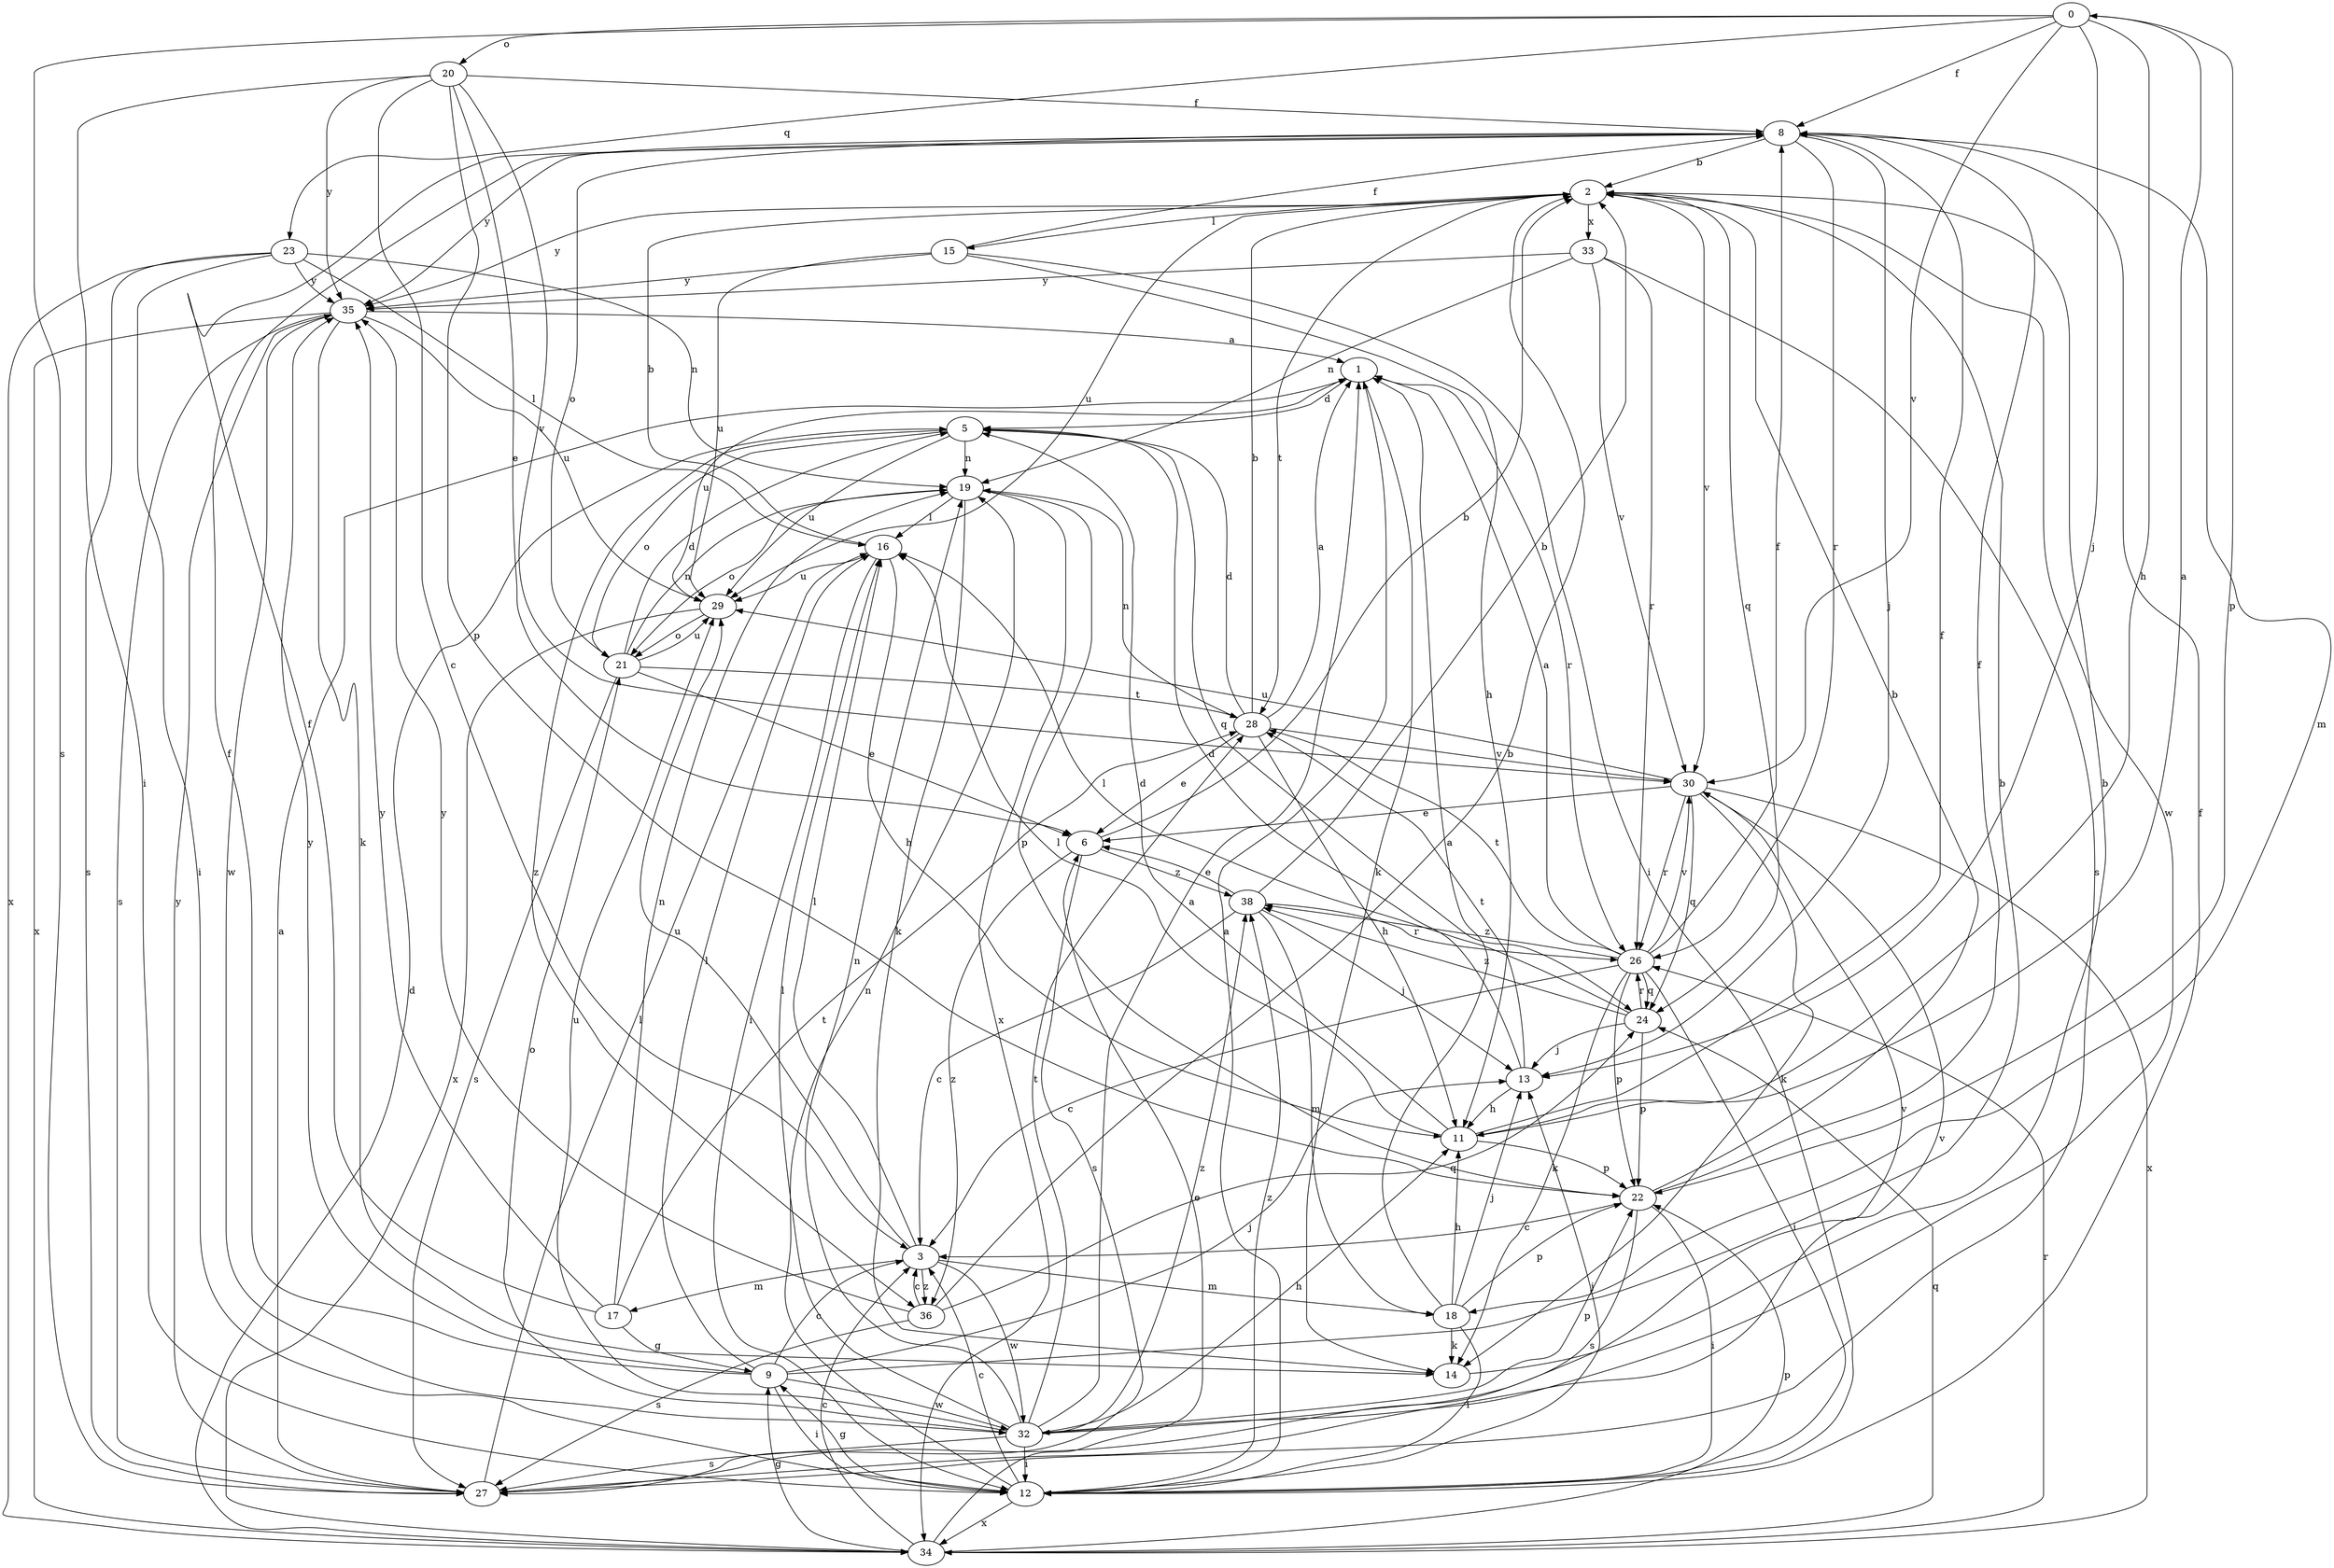 strict digraph  {
0;
1;
2;
3;
5;
6;
8;
9;
11;
12;
13;
14;
15;
16;
17;
18;
19;
20;
21;
22;
23;
24;
26;
27;
28;
29;
30;
32;
33;
34;
35;
36;
38;
0 -> 8  [label=f];
0 -> 11  [label=h];
0 -> 13  [label=j];
0 -> 20  [label=o];
0 -> 22  [label=p];
0 -> 23  [label=q];
0 -> 27  [label=s];
0 -> 30  [label=v];
1 -> 5  [label=d];
1 -> 14  [label=k];
1 -> 26  [label=r];
1 -> 29  [label=u];
2 -> 15  [label=l];
2 -> 24  [label=q];
2 -> 28  [label=t];
2 -> 29  [label=u];
2 -> 30  [label=v];
2 -> 32  [label=w];
2 -> 33  [label=x];
2 -> 35  [label=y];
3 -> 16  [label=l];
3 -> 17  [label=m];
3 -> 18  [label=m];
3 -> 29  [label=u];
3 -> 32  [label=w];
3 -> 36  [label=z];
5 -> 19  [label=n];
5 -> 21  [label=o];
5 -> 24  [label=q];
5 -> 29  [label=u];
5 -> 36  [label=z];
6 -> 2  [label=b];
6 -> 27  [label=s];
6 -> 36  [label=z];
6 -> 38  [label=z];
8 -> 2  [label=b];
8 -> 13  [label=j];
8 -> 18  [label=m];
8 -> 21  [label=o];
8 -> 26  [label=r];
8 -> 35  [label=y];
9 -> 2  [label=b];
9 -> 3  [label=c];
9 -> 8  [label=f];
9 -> 12  [label=i];
9 -> 13  [label=j];
9 -> 16  [label=l];
9 -> 32  [label=w];
9 -> 35  [label=y];
11 -> 0  [label=a];
11 -> 5  [label=d];
11 -> 8  [label=f];
11 -> 16  [label=l];
11 -> 22  [label=p];
12 -> 1  [label=a];
12 -> 3  [label=c];
12 -> 8  [label=f];
12 -> 9  [label=g];
12 -> 13  [label=j];
12 -> 19  [label=n];
12 -> 34  [label=x];
12 -> 38  [label=z];
13 -> 5  [label=d];
13 -> 11  [label=h];
13 -> 28  [label=t];
14 -> 2  [label=b];
15 -> 8  [label=f];
15 -> 11  [label=h];
15 -> 12  [label=i];
15 -> 29  [label=u];
15 -> 35  [label=y];
16 -> 2  [label=b];
16 -> 11  [label=h];
16 -> 12  [label=i];
16 -> 29  [label=u];
17 -> 8  [label=f];
17 -> 9  [label=g];
17 -> 19  [label=n];
17 -> 28  [label=t];
17 -> 35  [label=y];
18 -> 1  [label=a];
18 -> 11  [label=h];
18 -> 12  [label=i];
18 -> 13  [label=j];
18 -> 14  [label=k];
18 -> 22  [label=p];
19 -> 14  [label=k];
19 -> 16  [label=l];
19 -> 21  [label=o];
19 -> 22  [label=p];
19 -> 34  [label=x];
20 -> 3  [label=c];
20 -> 6  [label=e];
20 -> 8  [label=f];
20 -> 12  [label=i];
20 -> 22  [label=p];
20 -> 30  [label=v];
20 -> 35  [label=y];
21 -> 5  [label=d];
21 -> 6  [label=e];
21 -> 19  [label=n];
21 -> 27  [label=s];
21 -> 28  [label=t];
21 -> 29  [label=u];
22 -> 2  [label=b];
22 -> 3  [label=c];
22 -> 8  [label=f];
22 -> 12  [label=i];
22 -> 27  [label=s];
23 -> 12  [label=i];
23 -> 16  [label=l];
23 -> 19  [label=n];
23 -> 27  [label=s];
23 -> 34  [label=x];
23 -> 35  [label=y];
24 -> 13  [label=j];
24 -> 16  [label=l];
24 -> 22  [label=p];
24 -> 26  [label=r];
24 -> 38  [label=z];
26 -> 1  [label=a];
26 -> 3  [label=c];
26 -> 8  [label=f];
26 -> 12  [label=i];
26 -> 14  [label=k];
26 -> 22  [label=p];
26 -> 24  [label=q];
26 -> 28  [label=t];
26 -> 30  [label=v];
26 -> 38  [label=z];
27 -> 1  [label=a];
27 -> 16  [label=l];
27 -> 30  [label=v];
27 -> 35  [label=y];
28 -> 1  [label=a];
28 -> 2  [label=b];
28 -> 5  [label=d];
28 -> 6  [label=e];
28 -> 11  [label=h];
28 -> 19  [label=n];
28 -> 30  [label=v];
29 -> 21  [label=o];
29 -> 34  [label=x];
30 -> 6  [label=e];
30 -> 14  [label=k];
30 -> 24  [label=q];
30 -> 26  [label=r];
30 -> 29  [label=u];
30 -> 34  [label=x];
32 -> 1  [label=a];
32 -> 11  [label=h];
32 -> 12  [label=i];
32 -> 16  [label=l];
32 -> 19  [label=n];
32 -> 21  [label=o];
32 -> 22  [label=p];
32 -> 27  [label=s];
32 -> 28  [label=t];
32 -> 29  [label=u];
32 -> 30  [label=v];
32 -> 38  [label=z];
33 -> 19  [label=n];
33 -> 26  [label=r];
33 -> 27  [label=s];
33 -> 30  [label=v];
33 -> 35  [label=y];
34 -> 3  [label=c];
34 -> 5  [label=d];
34 -> 6  [label=e];
34 -> 9  [label=g];
34 -> 22  [label=p];
34 -> 24  [label=q];
34 -> 26  [label=r];
35 -> 1  [label=a];
35 -> 14  [label=k];
35 -> 27  [label=s];
35 -> 29  [label=u];
35 -> 32  [label=w];
35 -> 34  [label=x];
36 -> 2  [label=b];
36 -> 3  [label=c];
36 -> 24  [label=q];
36 -> 27  [label=s];
36 -> 35  [label=y];
38 -> 2  [label=b];
38 -> 3  [label=c];
38 -> 6  [label=e];
38 -> 13  [label=j];
38 -> 18  [label=m];
38 -> 26  [label=r];
}
